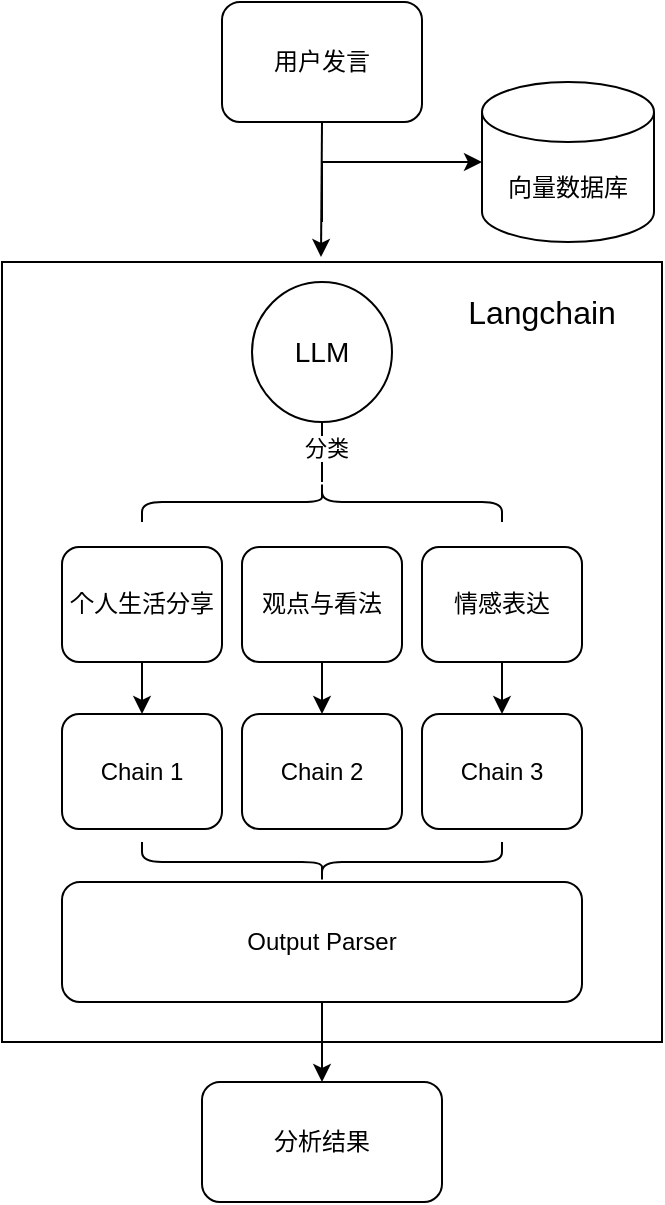 <mxfile version="23.1.6" type="device">
  <diagram name="Page-1" id="LGbS5f3q8XHRXUicFb5_">
    <mxGraphModel dx="848" dy="839" grid="1" gridSize="10" guides="1" tooltips="1" connect="1" arrows="1" fold="1" page="1" pageScale="1" pageWidth="827" pageHeight="1169" math="0" shadow="0">
      <root>
        <mxCell id="0" />
        <mxCell id="1" parent="0" />
        <mxCell id="MEgy0gwF5HbnC5FuC2Yj-23" value="" style="rounded=0;whiteSpace=wrap;html=1;" vertex="1" parent="1">
          <mxGeometry x="20" y="330" width="330" height="390" as="geometry" />
        </mxCell>
        <mxCell id="MEgy0gwF5HbnC5FuC2Yj-3" value="&lt;font style=&quot;font-size: 14px;&quot;&gt;LLM&lt;/font&gt;" style="ellipse;whiteSpace=wrap;html=1;aspect=fixed;" vertex="1" parent="1">
          <mxGeometry x="145" y="340" width="70" height="70" as="geometry" />
        </mxCell>
        <mxCell id="MEgy0gwF5HbnC5FuC2Yj-32" style="edgeStyle=orthogonalEdgeStyle;rounded=0;orthogonalLoop=1;jettySize=auto;html=1;exitX=0.5;exitY=1;exitDx=0;exitDy=0;entryX=0.5;entryY=0;entryDx=0;entryDy=0;" edge="1" parent="1" source="MEgy0gwF5HbnC5FuC2Yj-7" target="MEgy0gwF5HbnC5FuC2Yj-29">
          <mxGeometry relative="1" as="geometry" />
        </mxCell>
        <mxCell id="MEgy0gwF5HbnC5FuC2Yj-7" value="个人生活分享" style="rounded=1;whiteSpace=wrap;html=1;" vertex="1" parent="1">
          <mxGeometry x="50" y="472.5" width="80" height="57.5" as="geometry" />
        </mxCell>
        <mxCell id="MEgy0gwF5HbnC5FuC2Yj-11" style="rounded=0;orthogonalLoop=1;jettySize=auto;html=1;endArrow=none;endFill=0;entryX=0.5;entryY=1;entryDx=0;entryDy=0;" edge="1" parent="1" target="MEgy0gwF5HbnC5FuC2Yj-3">
          <mxGeometry relative="1" as="geometry">
            <mxPoint x="180" y="440" as="sourcePoint" />
            <mxPoint x="180" y="420" as="targetPoint" />
          </mxGeometry>
        </mxCell>
        <mxCell id="MEgy0gwF5HbnC5FuC2Yj-12" value="分类" style="edgeLabel;html=1;align=center;verticalAlign=middle;resizable=0;points=[];" vertex="1" connectable="0" parent="MEgy0gwF5HbnC5FuC2Yj-11">
          <mxGeometry x="0.125" y="-2" relative="1" as="geometry">
            <mxPoint as="offset" />
          </mxGeometry>
        </mxCell>
        <mxCell id="MEgy0gwF5HbnC5FuC2Yj-10" value="" style="shape=curlyBracket;whiteSpace=wrap;html=1;rounded=1;labelPosition=left;verticalLabelPosition=middle;align=right;verticalAlign=middle;rotation=90;" vertex="1" parent="1">
          <mxGeometry x="170" y="360" width="20" height="180" as="geometry" />
        </mxCell>
        <mxCell id="MEgy0gwF5HbnC5FuC2Yj-13" value="" style="endArrow=classic;html=1;rounded=0;exitX=0.5;exitY=1;exitDx=0;exitDy=0;" edge="1" parent="1" source="MEgy0gwF5HbnC5FuC2Yj-42">
          <mxGeometry width="50" height="50" relative="1" as="geometry">
            <mxPoint x="180" y="300" as="sourcePoint" />
            <mxPoint x="179.5" y="327.5" as="targetPoint" />
          </mxGeometry>
        </mxCell>
        <mxCell id="MEgy0gwF5HbnC5FuC2Yj-33" style="edgeStyle=orthogonalEdgeStyle;rounded=0;orthogonalLoop=1;jettySize=auto;html=1;exitX=0.5;exitY=1;exitDx=0;exitDy=0;entryX=0.5;entryY=0;entryDx=0;entryDy=0;" edge="1" parent="1" source="MEgy0gwF5HbnC5FuC2Yj-21" target="MEgy0gwF5HbnC5FuC2Yj-30">
          <mxGeometry relative="1" as="geometry" />
        </mxCell>
        <mxCell id="MEgy0gwF5HbnC5FuC2Yj-21" value="观点与看法" style="rounded=1;whiteSpace=wrap;html=1;" vertex="1" parent="1">
          <mxGeometry x="140" y="472.5" width="80" height="57.5" as="geometry" />
        </mxCell>
        <mxCell id="MEgy0gwF5HbnC5FuC2Yj-34" style="edgeStyle=orthogonalEdgeStyle;rounded=0;orthogonalLoop=1;jettySize=auto;html=1;exitX=0.5;exitY=1;exitDx=0;exitDy=0;entryX=0.5;entryY=0;entryDx=0;entryDy=0;" edge="1" parent="1" source="MEgy0gwF5HbnC5FuC2Yj-22" target="MEgy0gwF5HbnC5FuC2Yj-31">
          <mxGeometry relative="1" as="geometry" />
        </mxCell>
        <mxCell id="MEgy0gwF5HbnC5FuC2Yj-22" value="情感表达" style="rounded=1;whiteSpace=wrap;html=1;" vertex="1" parent="1">
          <mxGeometry x="230" y="472.5" width="80" height="57.5" as="geometry" />
        </mxCell>
        <mxCell id="MEgy0gwF5HbnC5FuC2Yj-29" value="Chain 1" style="rounded=1;whiteSpace=wrap;html=1;" vertex="1" parent="1">
          <mxGeometry x="50" y="556" width="80" height="57.5" as="geometry" />
        </mxCell>
        <mxCell id="MEgy0gwF5HbnC5FuC2Yj-30" value="Chain 2" style="rounded=1;whiteSpace=wrap;html=1;" vertex="1" parent="1">
          <mxGeometry x="140" y="556" width="80" height="57.5" as="geometry" />
        </mxCell>
        <mxCell id="MEgy0gwF5HbnC5FuC2Yj-31" value="Chain 3" style="rounded=1;whiteSpace=wrap;html=1;" vertex="1" parent="1">
          <mxGeometry x="230" y="556" width="80" height="57.5" as="geometry" />
        </mxCell>
        <mxCell id="MEgy0gwF5HbnC5FuC2Yj-35" value="Output Parser" style="rounded=1;whiteSpace=wrap;html=1;" vertex="1" parent="1">
          <mxGeometry x="50" y="640" width="260" height="60" as="geometry" />
        </mxCell>
        <mxCell id="MEgy0gwF5HbnC5FuC2Yj-36" value="" style="shape=curlyBracket;whiteSpace=wrap;html=1;rounded=1;flipH=1;labelPosition=right;verticalLabelPosition=middle;align=left;verticalAlign=middle;rotation=90;" vertex="1" parent="1">
          <mxGeometry x="170" y="540" width="20" height="180" as="geometry" />
        </mxCell>
        <mxCell id="MEgy0gwF5HbnC5FuC2Yj-38" value="分析结果" style="rounded=1;whiteSpace=wrap;html=1;" vertex="1" parent="1">
          <mxGeometry x="120" y="740" width="120" height="60" as="geometry" />
        </mxCell>
        <mxCell id="MEgy0gwF5HbnC5FuC2Yj-40" value="" style="endArrow=classic;html=1;rounded=0;entryX=0.5;entryY=0;entryDx=0;entryDy=0;" edge="1" parent="1" target="MEgy0gwF5HbnC5FuC2Yj-38">
          <mxGeometry width="50" height="50" relative="1" as="geometry">
            <mxPoint x="180" y="700" as="sourcePoint" />
            <mxPoint x="230" y="650" as="targetPoint" />
          </mxGeometry>
        </mxCell>
        <mxCell id="MEgy0gwF5HbnC5FuC2Yj-41" value="" style="edgeStyle=orthogonalEdgeStyle;rounded=0;orthogonalLoop=1;jettySize=auto;html=1;" edge="1" parent="1" target="MEgy0gwF5HbnC5FuC2Yj-28">
          <mxGeometry relative="1" as="geometry">
            <mxPoint x="440" y="510" as="targetPoint" />
            <mxPoint x="180" y="310" as="sourcePoint" />
            <Array as="points">
              <mxPoint x="180" y="280" />
            </Array>
          </mxGeometry>
        </mxCell>
        <mxCell id="MEgy0gwF5HbnC5FuC2Yj-28" value="向量数据库" style="shape=cylinder3;whiteSpace=wrap;html=1;boundedLbl=1;backgroundOutline=1;size=15;" vertex="1" parent="1">
          <mxGeometry x="260" y="240" width="86" height="80" as="geometry" />
        </mxCell>
        <mxCell id="MEgy0gwF5HbnC5FuC2Yj-42" value="用户发言" style="rounded=1;whiteSpace=wrap;html=1;" vertex="1" parent="1">
          <mxGeometry x="130" y="200" width="100" height="60" as="geometry" />
        </mxCell>
        <mxCell id="MEgy0gwF5HbnC5FuC2Yj-44" value="&lt;font style=&quot;font-size: 16px;&quot;&gt;Langchain&lt;/font&gt;" style="text;html=1;align=center;verticalAlign=middle;whiteSpace=wrap;rounded=0;" vertex="1" parent="1">
          <mxGeometry x="260" y="340" width="60" height="30" as="geometry" />
        </mxCell>
      </root>
    </mxGraphModel>
  </diagram>
</mxfile>
